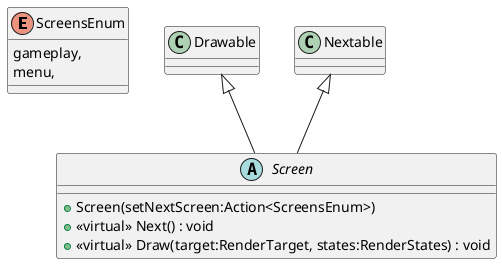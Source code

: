 @startuml
enum ScreensEnum {
    gameplay,
    menu,
}
abstract class Screen {
    + Screen(setNextScreen:Action<ScreensEnum>)
    + <<virtual>> Next() : void
    + <<virtual>> Draw(target:RenderTarget, states:RenderStates) : void
}
Drawable <|-- Screen
Nextable <|-- Screen
@enduml
